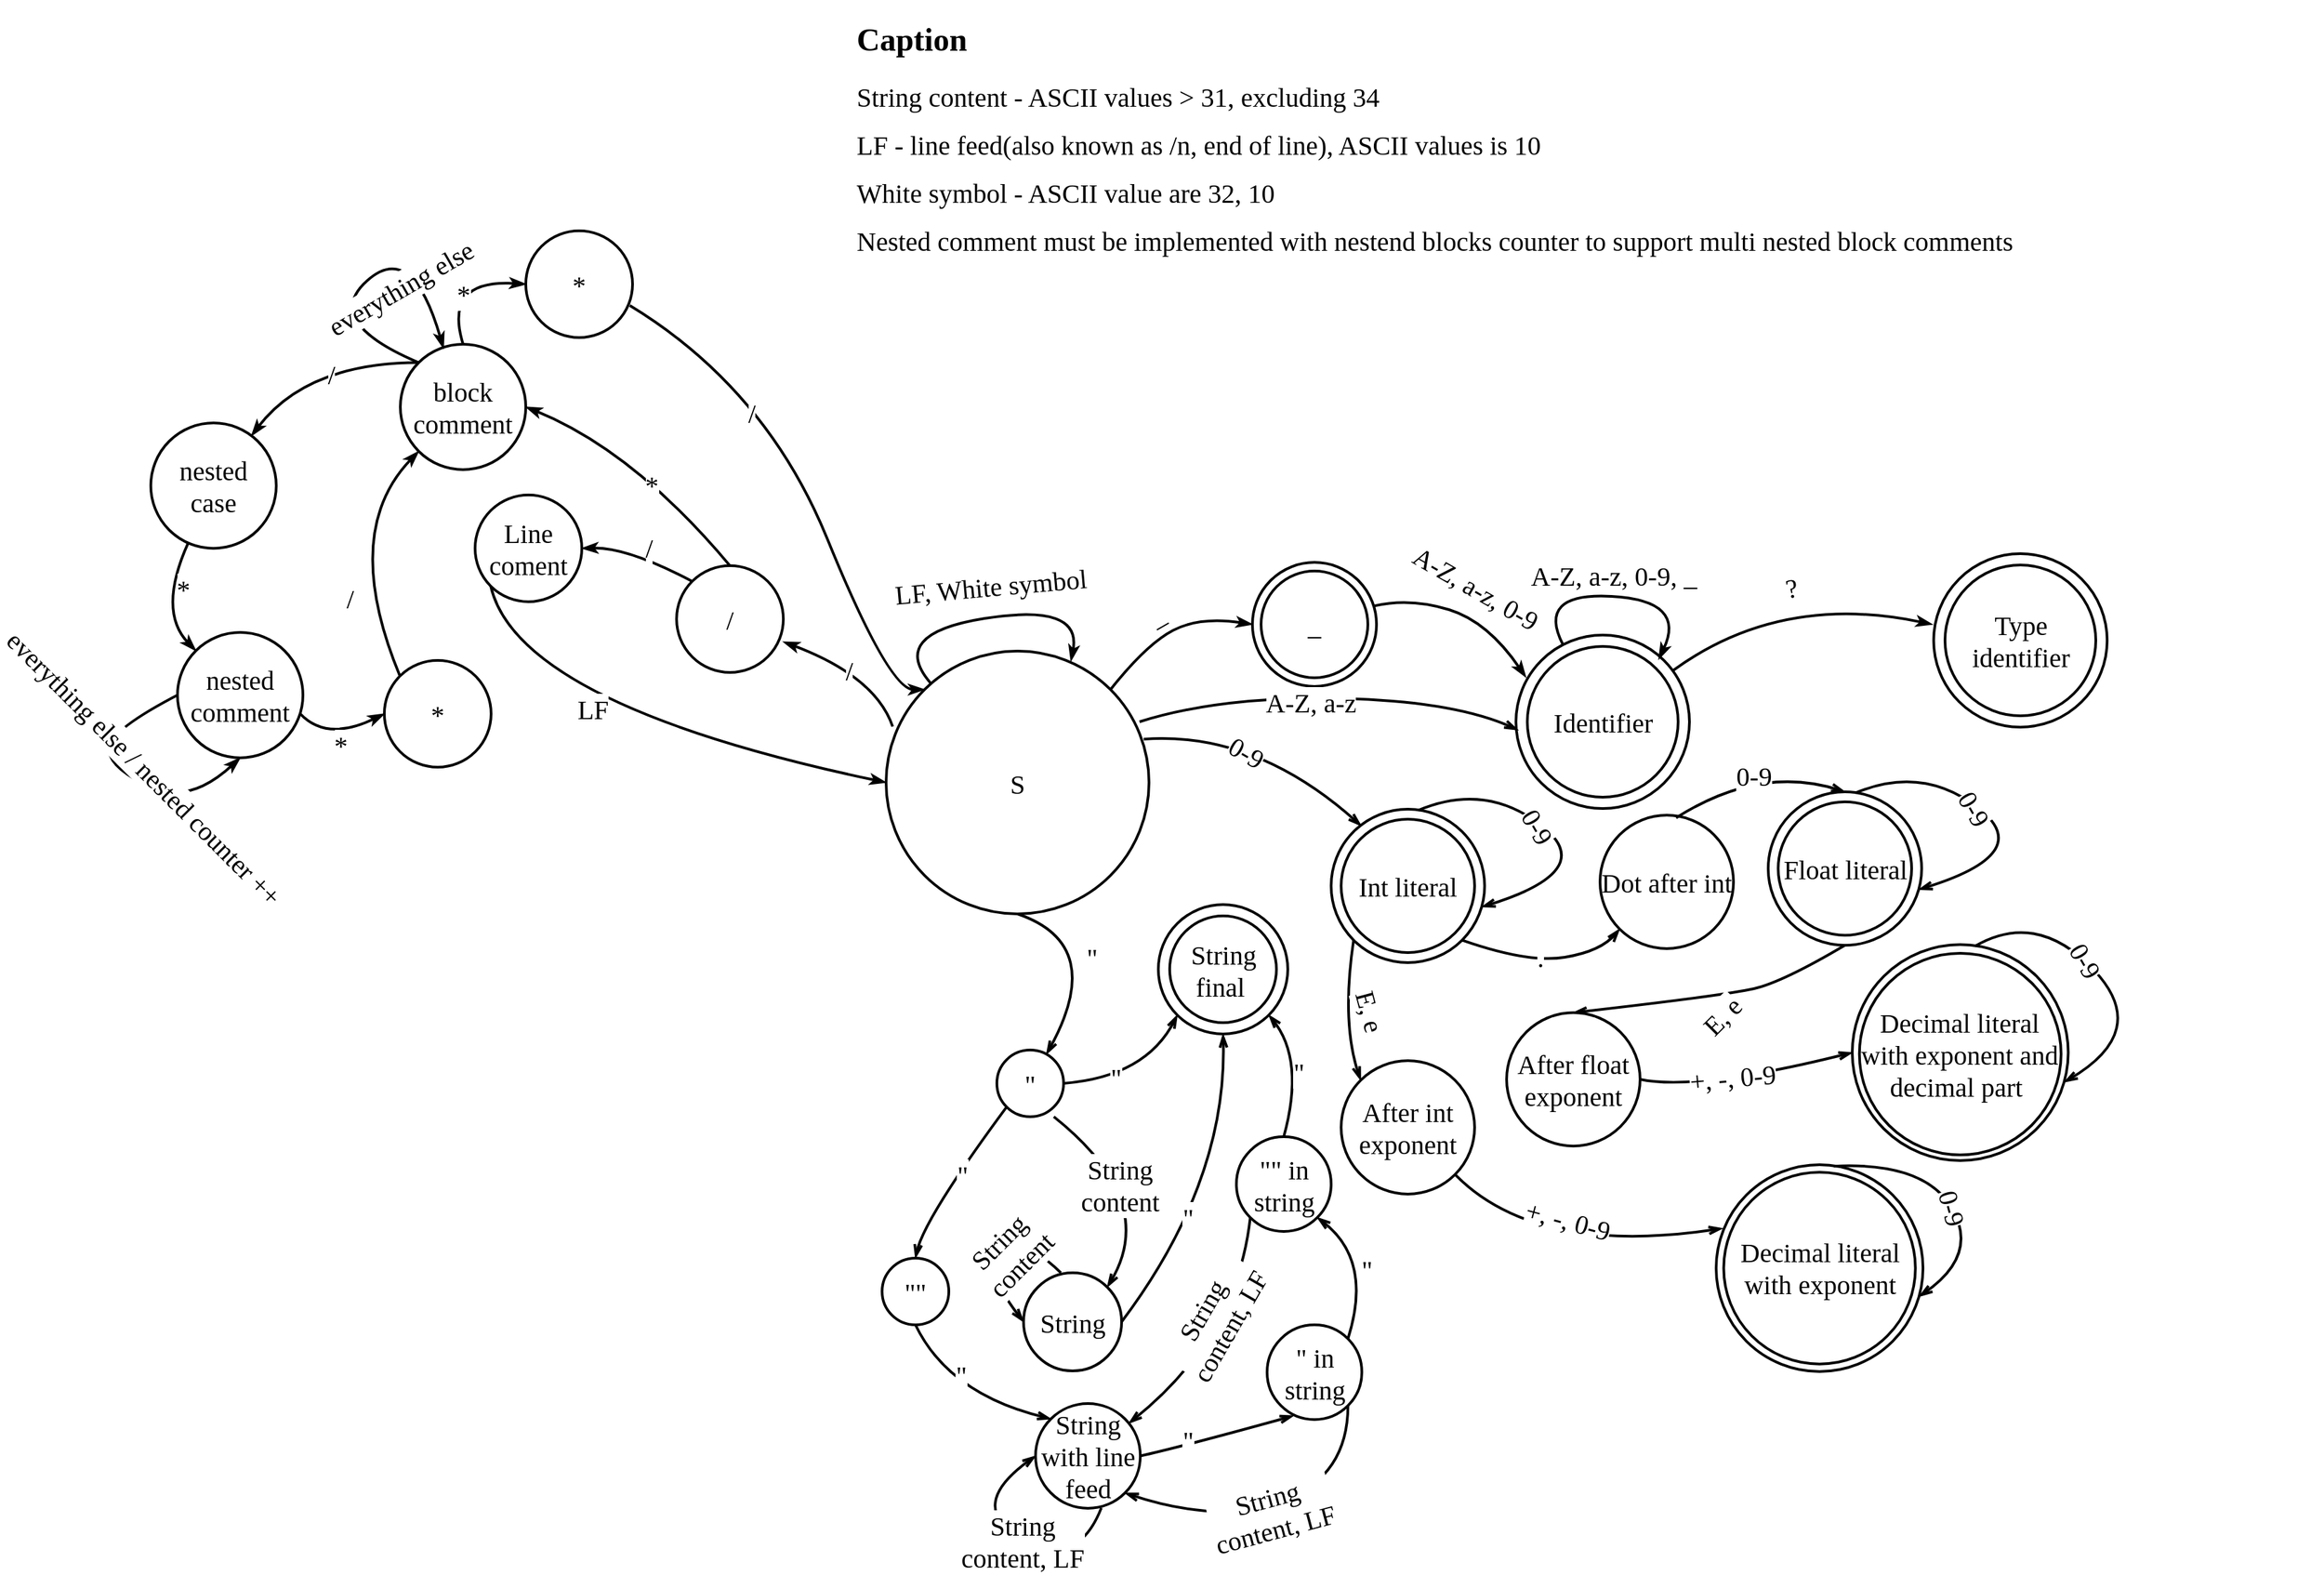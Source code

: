<mxfile>
    <diagram id="laTX--b3g8E6JttoVayZ" name="Page-1">
        <mxGraphModel dx="2167" dy="1465" grid="0" gridSize="10" guides="1" tooltips="1" connect="1" arrows="1" fold="1" page="0" pageScale="1" pageWidth="850" pageHeight="1100" math="0" shadow="0">
            <root>
                <mxCell id="0"/>
                <mxCell id="1" parent="0"/>
                <mxCell id="158" value="_" style="ellipse;whiteSpace=wrap;html=1;aspect=fixed;strokeWidth=2;fontFamily=Times New Roman;fontSize=20;" parent="1" vertex="1">
                    <mxGeometry x="281.5" y="-58.5" width="93" height="93" as="geometry"/>
                </mxCell>
                <mxCell id="2" value="&lt;font face=&quot;Times New Roman&quot; style=&quot;font-size: 20px;&quot;&gt;S&lt;/font&gt;" style="ellipse;whiteSpace=wrap;html=1;aspect=fixed;strokeWidth=2;" parent="1" vertex="1">
                    <mxGeometry x="7" y="8" width="197" height="197" as="geometry"/>
                </mxCell>
                <mxCell id="3" value="&lt;font face=&quot;Times New Roman&quot; style=&quot;font-size: 20px;&quot;&gt;Identifikator&lt;/font&gt;" style="ellipse;whiteSpace=wrap;html=1;aspect=fixed;perimeterSpacing=0;strokeWidth=2;" parent="1" vertex="1">
                    <mxGeometry x="479" y="-4" width="130" height="130" as="geometry"/>
                </mxCell>
                <mxCell id="5" value="" style="curved=1;endArrow=classicThin;html=1;fontFamily=Times New Roman;fontSize=20;entryX=0.703;entryY=0.038;entryDx=0;entryDy=0;strokeWidth=2;entryPerimeter=0;endFill=1;" parent="1" source="2" target="2" edge="1">
                    <mxGeometry width="50" height="50" relative="1" as="geometry">
                        <mxPoint x="167" y="204" as="sourcePoint"/>
                        <mxPoint x="240" y="48" as="targetPoint"/>
                        <Array as="points">
                            <mxPoint x="8" y="-5"/>
                            <mxPoint x="154" y="-28"/>
                        </Array>
                    </mxGeometry>
                </mxCell>
                <mxCell id="6" value="LF, White symbol" style="text;html=1;align=center;verticalAlign=middle;resizable=0;points=[];autosize=1;strokeColor=none;fillColor=none;fontSize=20;fontFamily=Times New Roman;rotation=-5;" parent="1" vertex="1">
                    <mxGeometry x="4" y="-59" width="162" height="36" as="geometry"/>
                </mxCell>
                <mxCell id="8" value="_" style="ellipse;whiteSpace=wrap;html=1;aspect=fixed;strokeWidth=2;fontFamily=Times New Roman;fontSize=20;" parent="1" vertex="1">
                    <mxGeometry x="288" y="-52" width="80" height="80" as="geometry"/>
                </mxCell>
                <mxCell id="9" value="" style="curved=1;endArrow=classicThin;html=1;fontFamily=Times New Roman;fontSize=20;exitX=1;exitY=0;exitDx=0;exitDy=0;entryX=0;entryY=0.5;entryDx=0;entryDy=0;strokeWidth=2;endFill=1;" parent="1" source="2" target="158" edge="1">
                    <mxGeometry width="50" height="50" relative="1" as="geometry">
                        <mxPoint x="135.645" y="61.645" as="sourcePoint"/>
                        <mxPoint x="206.355" y="61.645" as="targetPoint"/>
                        <Array as="points">
                            <mxPoint x="202" y="3"/>
                            <mxPoint x="242" y="-18"/>
                        </Array>
                    </mxGeometry>
                </mxCell>
                <mxCell id="11" value="_" style="edgeLabel;html=1;align=center;verticalAlign=middle;resizable=0;points=[];fontSize=20;fontFamily=Times New Roman;labelBorderColor=none;spacingTop=0;rotation=-30;" parent="9" vertex="1" connectable="0">
                    <mxGeometry x="-0.27" y="-1" relative="1" as="geometry">
                        <mxPoint x="3" y="-21" as="offset"/>
                    </mxGeometry>
                </mxCell>
                <mxCell id="12" value="" style="curved=1;endArrow=classicThin;html=1;fontFamily=Times New Roman;fontSize=20;exitX=0.986;exitY=0.35;exitDx=0;exitDy=0;entryX=0.057;entryY=0.243;entryDx=0;entryDy=0;strokeWidth=2;entryPerimeter=0;endFill=1;exitPerimeter=0;" parent="1" source="158" target="3" edge="1">
                    <mxGeometry width="50" height="50" relative="1" as="geometry">
                        <mxPoint x="185.15" y="46.85" as="sourcePoint"/>
                        <mxPoint x="308.68" y="-1.12" as="targetPoint"/>
                        <Array as="points">
                            <mxPoint x="400" y="-32"/>
                            <mxPoint x="458" y="-14"/>
                        </Array>
                    </mxGeometry>
                </mxCell>
                <mxCell id="13" value="A-Z, a-z, 0-9" style="edgeLabel;html=1;align=center;verticalAlign=middle;resizable=0;points=[];fontSize=20;fontFamily=Times New Roman;labelBorderColor=none;spacingTop=0;rotation=30;" parent="12" vertex="1" connectable="0">
                    <mxGeometry x="-0.27" y="-1" relative="1" as="geometry">
                        <mxPoint x="27" y="-16" as="offset"/>
                    </mxGeometry>
                </mxCell>
                <mxCell id="14" value="" style="curved=1;endArrow=classicThin;html=1;fontFamily=Times New Roman;fontSize=20;strokeWidth=2;endFill=1;" parent="1" source="3" edge="1">
                    <mxGeometry width="50" height="50" relative="1" as="geometry">
                        <mxPoint x="530.004" y="-41.284" as="sourcePoint"/>
                        <mxPoint x="586" y="14" as="targetPoint"/>
                        <Array as="points">
                            <mxPoint x="494" y="-36"/>
                            <mxPoint x="607" y="-30"/>
                        </Array>
                    </mxGeometry>
                </mxCell>
                <mxCell id="15" value="A-Z, a-z, 0-9, _" style="edgeLabel;html=1;align=center;verticalAlign=middle;resizable=0;points=[];fontSize=20;fontFamily=Times New Roman;labelBorderColor=none;spacingTop=0;rotation=0;" parent="14" vertex="1" connectable="0">
                    <mxGeometry x="-0.27" y="-1" relative="1" as="geometry">
                        <mxPoint x="27" y="-16" as="offset"/>
                    </mxGeometry>
                </mxCell>
                <mxCell id="16" value="" style="curved=1;endArrow=openThin;html=1;fontFamily=Times New Roman;fontSize=20;exitX=0.964;exitY=0.269;exitDx=0;exitDy=0;entryX=0.011;entryY=0.547;entryDx=0;entryDy=0;strokeWidth=2;exitPerimeter=0;entryPerimeter=0;endFill=0;" parent="1" source="2" target="3" edge="1">
                    <mxGeometry width="50" height="50" relative="1" as="geometry">
                        <mxPoint x="373.284" y="-18.284" as="sourcePoint"/>
                        <mxPoint x="496.41" y="37.59" as="targetPoint"/>
                        <Array as="points">
                            <mxPoint x="257" y="42"/>
                            <mxPoint x="432" y="45"/>
                        </Array>
                    </mxGeometry>
                </mxCell>
                <mxCell id="17" value="A-Z, a-z" style="edgeLabel;html=1;align=center;verticalAlign=middle;resizable=0;points=[];fontSize=20;fontFamily=Times New Roman;labelBorderColor=none;spacingTop=0;rotation=0;labelBackgroundColor=default;" parent="16" vertex="1" connectable="0">
                    <mxGeometry x="-0.27" y="-1" relative="1" as="geometry">
                        <mxPoint x="24" y="2" as="offset"/>
                    </mxGeometry>
                </mxCell>
                <mxCell id="18" value="&lt;span style=&quot;font-size: 20px;&quot;&gt;Identifier&lt;/span&gt;" style="ellipse;whiteSpace=wrap;html=1;aspect=fixed;perimeterSpacing=0;strokeWidth=2;fontFamily=Times New Roman;" parent="1" vertex="1">
                    <mxGeometry x="487.5" y="4.5" width="113" height="113" as="geometry"/>
                </mxCell>
                <mxCell id="21" value="" style="group;fontFamily=Times New Roman;" parent="1" vertex="1" connectable="0">
                    <mxGeometry x="792" y="-65" width="130" height="130" as="geometry"/>
                </mxCell>
                <mxCell id="20" value="&lt;font face=&quot;Times New Roman&quot; style=&quot;font-size: 20px;&quot;&gt;Identifikator&lt;/font&gt;" style="ellipse;whiteSpace=wrap;html=1;aspect=fixed;perimeterSpacing=0;strokeWidth=2;" parent="21" vertex="1">
                    <mxGeometry width="130" height="130" as="geometry"/>
                </mxCell>
                <mxCell id="19" value="&lt;span style=&quot;font-family: &amp;quot;Times New Roman&amp;quot;; font-size: 20px;&quot;&gt;Type identifier&lt;/span&gt;" style="ellipse;whiteSpace=wrap;html=1;aspect=fixed;perimeterSpacing=0;strokeWidth=2;" parent="21" vertex="1">
                    <mxGeometry x="8.5" y="8.5" width="113" height="113" as="geometry"/>
                </mxCell>
                <mxCell id="22" value="" style="curved=1;endArrow=classicThin;html=1;fontFamily=Times New Roman;fontSize=20;strokeWidth=2;endFill=1;" parent="1" source="3" edge="1">
                    <mxGeometry width="50" height="50" relative="1" as="geometry">
                        <mxPoint x="664" y="65" as="sourcePoint"/>
                        <mxPoint x="791" y="-12" as="targetPoint"/>
                        <Array as="points">
                            <mxPoint x="677" y="-36"/>
                        </Array>
                    </mxGeometry>
                </mxCell>
                <mxCell id="23" value="?" style="edgeLabel;html=1;align=center;verticalAlign=middle;resizable=0;points=[];fontSize=20;fontFamily=Times New Roman;labelBorderColor=none;spacingTop=0;rotation=-10;" parent="22" vertex="1" connectable="0">
                    <mxGeometry x="-0.27" y="-1" relative="1" as="geometry">
                        <mxPoint x="24" y="-17" as="offset"/>
                    </mxGeometry>
                </mxCell>
                <mxCell id="25" value="" style="curved=1;endArrow=openThin;html=1;fontFamily=Times New Roman;fontSize=20;exitX=0.98;exitY=0.335;exitDx=0;exitDy=0;strokeWidth=2;exitPerimeter=0;endFill=0;entryX=0.196;entryY=0.109;entryDx=0;entryDy=0;entryPerimeter=0;" parent="1" source="2" target="30" edge="1">
                    <mxGeometry width="50" height="50" relative="1" as="geometry">
                        <mxPoint x="204.004" y="79.117" as="sourcePoint"/>
                        <mxPoint x="363" y="148" as="targetPoint"/>
                        <Array as="points">
                            <mxPoint x="284" y="68"/>
                        </Array>
                    </mxGeometry>
                </mxCell>
                <mxCell id="26" value="0-9" style="edgeLabel;html=1;align=center;verticalAlign=middle;resizable=0;points=[];fontSize=20;fontFamily=Times New Roman;labelBorderColor=none;spacingTop=0;rotation=30;" parent="25" vertex="1" connectable="0">
                    <mxGeometry x="-0.27" y="-1" relative="1" as="geometry">
                        <mxPoint x="7" y="13" as="offset"/>
                    </mxGeometry>
                </mxCell>
                <mxCell id="31" value="" style="group;fontFamily=Times New Roman;" parent="1" vertex="1" connectable="0">
                    <mxGeometry x="340.5" y="126.5" width="115" height="115" as="geometry"/>
                </mxCell>
                <mxCell id="30" value="Int literal" style="ellipse;whiteSpace=wrap;html=1;aspect=fixed;strokeWidth=2;fontFamily=Times New Roman;fontSize=20;" parent="31" vertex="1">
                    <mxGeometry width="115" height="115" as="geometry"/>
                </mxCell>
                <mxCell id="27" value="Int literal" style="ellipse;whiteSpace=wrap;html=1;aspect=fixed;strokeWidth=2;fontFamily=Times New Roman;fontSize=20;" parent="31" vertex="1">
                    <mxGeometry x="7.5" y="7.5" width="100" height="100" as="geometry"/>
                </mxCell>
                <mxCell id="28" value="" style="curved=1;endArrow=openThin;html=1;fontFamily=Times New Roman;fontSize=20;exitX=0.569;exitY=0.007;exitDx=0;exitDy=0;strokeWidth=2;endFill=0;entryX=0.982;entryY=0.637;entryDx=0;entryDy=0;entryPerimeter=0;exitPerimeter=0;" parent="31" source="30" target="30" edge="1">
                    <mxGeometry width="50" height="50" relative="1" as="geometry">
                        <mxPoint x="210.06" y="83.995" as="sourcePoint"/>
                        <mxPoint x="367.6" y="99.8" as="targetPoint"/>
                        <Array as="points">
                            <mxPoint x="116.5" y="-20.5"/>
                            <mxPoint x="200.5" y="46.5"/>
                        </Array>
                    </mxGeometry>
                </mxCell>
                <mxCell id="29" value="0-9" style="edgeLabel;html=1;align=center;verticalAlign=middle;resizable=0;points=[];fontSize=20;fontFamily=Times New Roman;labelBorderColor=none;spacingTop=0;rotation=60;" parent="28" vertex="1" connectable="0">
                    <mxGeometry x="-0.27" y="-1" relative="1" as="geometry">
                        <mxPoint x="10" y="8" as="offset"/>
                    </mxGeometry>
                </mxCell>
                <mxCell id="32" value="" style="curved=1;endArrow=openThin;html=1;fontFamily=Times New Roman;fontSize=20;exitX=1;exitY=1;exitDx=0;exitDy=0;strokeWidth=2;endFill=0;entryX=0;entryY=1;entryDx=0;entryDy=0;" parent="1" source="30" target="62" edge="1">
                    <mxGeometry width="50" height="50" relative="1" as="geometry">
                        <mxPoint x="415.935" y="137.305" as="sourcePoint"/>
                        <mxPoint x="545" y="186" as="targetPoint"/>
                        <Array as="points">
                            <mxPoint x="488" y="242"/>
                            <mxPoint x="543" y="233"/>
                        </Array>
                    </mxGeometry>
                </mxCell>
                <mxCell id="33" value="." style="edgeLabel;html=1;align=center;verticalAlign=middle;resizable=0;points=[];fontSize=20;fontFamily=Times New Roman;labelBorderColor=none;spacingTop=0;rotation=0;" parent="32" vertex="1" connectable="0">
                    <mxGeometry x="-0.27" y="-1" relative="1" as="geometry">
                        <mxPoint x="14" y="-5" as="offset"/>
                    </mxGeometry>
                </mxCell>
                <mxCell id="34" value="" style="group;fontFamily=Times New Roman;" parent="1" vertex="1" connectable="0">
                    <mxGeometry x="668" y="113.5" width="115" height="115" as="geometry"/>
                </mxCell>
                <mxCell id="35" value="Int literal" style="ellipse;whiteSpace=wrap;html=1;aspect=fixed;strokeWidth=2;fontFamily=Times New Roman;fontSize=20;" parent="34" vertex="1">
                    <mxGeometry width="115" height="115" as="geometry"/>
                </mxCell>
                <mxCell id="36" value="Float literal" style="ellipse;whiteSpace=wrap;html=1;aspect=fixed;strokeWidth=2;fontFamily=Times New Roman;fontSize=20;" parent="34" vertex="1">
                    <mxGeometry x="7.5" y="7.5" width="100" height="100" as="geometry"/>
                </mxCell>
                <mxCell id="37" value="" style="curved=1;endArrow=openThin;html=1;fontFamily=Times New Roman;fontSize=20;exitX=0.569;exitY=0.007;exitDx=0;exitDy=0;strokeWidth=2;endFill=0;entryX=0.982;entryY=0.637;entryDx=0;entryDy=0;entryPerimeter=0;exitPerimeter=0;" parent="34" source="35" target="35" edge="1">
                    <mxGeometry width="50" height="50" relative="1" as="geometry">
                        <mxPoint x="210.06" y="83.995" as="sourcePoint"/>
                        <mxPoint x="367.6" y="99.8" as="targetPoint"/>
                        <Array as="points">
                            <mxPoint x="116.5" y="-20.5"/>
                            <mxPoint x="200.5" y="46.5"/>
                        </Array>
                    </mxGeometry>
                </mxCell>
                <mxCell id="38" value="0-9" style="edgeLabel;html=1;align=center;verticalAlign=middle;resizable=0;points=[];fontSize=20;fontFamily=Times New Roman;labelBorderColor=none;spacingTop=0;rotation=60;" parent="37" vertex="1" connectable="0">
                    <mxGeometry x="-0.27" y="-1" relative="1" as="geometry">
                        <mxPoint x="10" y="8" as="offset"/>
                    </mxGeometry>
                </mxCell>
                <mxCell id="42" value="" style="curved=1;endArrow=openThin;html=1;fontFamily=Times New Roman;fontSize=20;strokeWidth=2;endFill=0;entryX=0;entryY=0;entryDx=0;entryDy=0;exitX=0;exitY=1;exitDx=0;exitDy=0;" parent="1" source="30" target="41" edge="1">
                    <mxGeometry width="50" height="50" relative="1" as="geometry">
                        <mxPoint x="447" y="258" as="sourcePoint"/>
                        <mxPoint x="458.7" y="348.01" as="targetPoint"/>
                        <Array as="points">
                            <mxPoint x="348" y="287"/>
                        </Array>
                    </mxGeometry>
                </mxCell>
                <mxCell id="43" value="E, e" style="edgeLabel;html=1;align=center;verticalAlign=middle;resizable=0;points=[];fontSize=20;fontFamily=Times New Roman;labelBorderColor=none;spacingTop=0;rotation=75;" parent="42" vertex="1" connectable="0">
                    <mxGeometry x="-0.27" y="-1" relative="1" as="geometry">
                        <mxPoint x="20" y="14" as="offset"/>
                    </mxGeometry>
                </mxCell>
                <mxCell id="41" value="After int exponent" style="ellipse;whiteSpace=wrap;html=1;aspect=fixed;strokeWidth=2;fontFamily=Times New Roman;fontSize=20;" parent="1" vertex="1">
                    <mxGeometry x="348" y="315" width="100" height="100" as="geometry"/>
                </mxCell>
                <mxCell id="55" value="" style="curved=1;endArrow=openThin;html=1;fontFamily=Times New Roman;fontSize=20;strokeWidth=2;endFill=0;entryX=0;entryY=0.5;entryDx=0;entryDy=0;exitX=1;exitY=0.5;exitDx=0;exitDy=0;" parent="1" source="61" target="50" edge="1">
                    <mxGeometry width="50" height="50" relative="1" as="geometry">
                        <mxPoint x="555" y="315" as="sourcePoint"/>
                        <mxPoint x="558" y="468" as="targetPoint"/>
                        <Array as="points">
                            <mxPoint x="615" y="338"/>
                        </Array>
                    </mxGeometry>
                </mxCell>
                <mxCell id="56" value="+, -, 0-9" style="edgeLabel;html=1;align=center;verticalAlign=middle;resizable=0;points=[];fontSize=20;fontFamily=Times New Roman;labelBorderColor=none;spacingTop=0;rotation=-5;" parent="55" vertex="1" connectable="0">
                    <mxGeometry x="-0.27" y="-1" relative="1" as="geometry">
                        <mxPoint x="10" y="-8" as="offset"/>
                    </mxGeometry>
                </mxCell>
                <mxCell id="57" value="" style="curved=1;endArrow=openThin;html=1;fontFamily=Times New Roman;fontSize=20;strokeWidth=2;endFill=0;exitX=1;exitY=1;exitDx=0;exitDy=0;entryX=0.03;entryY=0.308;entryDx=0;entryDy=0;entryPerimeter=0;" parent="1" source="41" target="45" edge="1">
                    <mxGeometry width="50" height="50" relative="1" as="geometry">
                        <mxPoint x="579" y="340" as="sourcePoint"/>
                        <mxPoint x="675" y="439" as="targetPoint"/>
                        <Array as="points">
                            <mxPoint x="494" y="462"/>
                        </Array>
                    </mxGeometry>
                </mxCell>
                <mxCell id="58" value="+, -, 0-9" style="edgeLabel;html=1;align=center;verticalAlign=middle;resizable=0;points=[];fontSize=20;fontFamily=Times New Roman;labelBorderColor=none;spacingTop=0;rotation=15;" parent="57" vertex="1" connectable="0">
                    <mxGeometry x="-0.27" y="-1" relative="1" as="geometry">
                        <mxPoint x="27" y="-27" as="offset"/>
                    </mxGeometry>
                </mxCell>
                <mxCell id="59" value="" style="curved=1;endArrow=openThin;html=1;fontFamily=Times New Roman;fontSize=20;strokeWidth=2;endFill=0;exitX=0.5;exitY=1;exitDx=0;exitDy=0;entryX=0.5;entryY=0;entryDx=0;entryDy=0;" parent="1" source="35" target="61" edge="1">
                    <mxGeometry width="50" height="50" relative="1" as="geometry">
                        <mxPoint x="408" y="251.5" as="sourcePoint"/>
                        <mxPoint x="529" y="291" as="targetPoint"/>
                        <Array as="points">
                            <mxPoint x="679" y="256"/>
                            <mxPoint x="636" y="266"/>
                        </Array>
                    </mxGeometry>
                </mxCell>
                <mxCell id="60" value="E, e" style="edgeLabel;html=1;align=center;verticalAlign=middle;resizable=0;points=[];fontSize=20;fontFamily=Times New Roman;labelBorderColor=none;spacingTop=0;rotation=-45;" parent="59" vertex="1" connectable="0">
                    <mxGeometry x="-0.27" y="-1" relative="1" as="geometry">
                        <mxPoint x="-23" y="21" as="offset"/>
                    </mxGeometry>
                </mxCell>
                <mxCell id="61" value="After float exponent" style="ellipse;whiteSpace=wrap;html=1;aspect=fixed;strokeWidth=2;fontFamily=Times New Roman;fontSize=20;" parent="1" vertex="1">
                    <mxGeometry x="472" y="279" width="100" height="100" as="geometry"/>
                </mxCell>
                <mxCell id="62" value="Dot after int" style="ellipse;whiteSpace=wrap;html=1;aspect=fixed;strokeWidth=2;fontFamily=Times New Roman;fontSize=20;" parent="1" vertex="1">
                    <mxGeometry x="542" y="131" width="100" height="100" as="geometry"/>
                </mxCell>
                <mxCell id="66" value="" style="curved=1;endArrow=openThin;html=1;fontFamily=Times New Roman;fontSize=20;exitX=0.57;exitY=0.02;exitDx=0;exitDy=0;strokeWidth=2;endFill=0;entryX=0.5;entryY=0;entryDx=0;entryDy=0;exitPerimeter=0;" parent="1" source="62" target="35" edge="1">
                    <mxGeometry width="50" height="50" relative="1" as="geometry">
                        <mxPoint x="448.659" y="234.659" as="sourcePoint"/>
                        <mxPoint x="566.645" y="226.355" as="targetPoint"/>
                        <Array as="points">
                            <mxPoint x="662" y="93"/>
                        </Array>
                    </mxGeometry>
                </mxCell>
                <mxCell id="67" value="0-9" style="edgeLabel;html=1;align=center;verticalAlign=middle;resizable=0;points=[];fontSize=20;fontFamily=Times New Roman;labelBorderColor=none;spacingTop=0;rotation=0;" parent="66" vertex="1" connectable="0">
                    <mxGeometry x="-0.27" y="-1" relative="1" as="geometry">
                        <mxPoint x="14" y="-5" as="offset"/>
                    </mxGeometry>
                </mxCell>
                <mxCell id="45" value="Int literal" style="ellipse;whiteSpace=wrap;html=1;aspect=fixed;strokeWidth=2;fontFamily=Times New Roman;fontSize=20;" parent="1" vertex="1">
                    <mxGeometry x="629" y="393" width="155" height="155" as="geometry"/>
                </mxCell>
                <mxCell id="46" value="&lt;font style=&quot;font-size: 20px;&quot;&gt;Decimal literal with exponent&lt;/font&gt;" style="ellipse;whiteSpace=wrap;html=1;aspect=fixed;strokeWidth=2;fontFamily=Times New Roman;fontSize=20;" parent="1" vertex="1">
                    <mxGeometry x="634.67" y="398.67" width="143.65" height="143.65" as="geometry"/>
                </mxCell>
                <mxCell id="47" value="" style="curved=1;endArrow=openThin;html=1;fontFamily=Times New Roman;fontSize=20;exitX=0.569;exitY=0.007;exitDx=0;exitDy=0;strokeWidth=2;endFill=0;entryX=0.982;entryY=0.637;entryDx=0;entryDy=0;entryPerimeter=0;exitPerimeter=0;" parent="1" source="45" target="45" edge="1">
                    <mxGeometry width="50" height="50" relative="1" as="geometry">
                        <mxPoint x="893.939" y="514.333" as="sourcePoint"/>
                        <mxPoint x="1076.137" y="533.024" as="targetPoint"/>
                        <Array as="points">
                            <mxPoint x="785.735" y="390.757"/>
                            <mxPoint x="826" y="461"/>
                        </Array>
                    </mxGeometry>
                </mxCell>
                <mxCell id="48" value="0-9" style="edgeLabel;html=1;align=center;verticalAlign=middle;resizable=0;points=[];fontSize=20;fontFamily=Times New Roman;labelBorderColor=none;spacingTop=0;rotation=75;" parent="47" vertex="1" connectable="0">
                    <mxGeometry x="-0.27" y="-1" relative="1" as="geometry">
                        <mxPoint x="19" y="28" as="offset"/>
                    </mxGeometry>
                </mxCell>
                <mxCell id="54" value="" style="group;fontFamily=Times New Roman;" parent="1" vertex="1" connectable="0">
                    <mxGeometry x="731" y="228" width="161.83" height="164.12" as="geometry"/>
                </mxCell>
                <mxCell id="50" value="Int literal" style="ellipse;whiteSpace=wrap;html=1;aspect=fixed;strokeWidth=2;fontFamily=Times New Roman;fontSize=20;" parent="54" vertex="1">
                    <mxGeometry width="161.83" height="161.83" as="geometry"/>
                </mxCell>
                <mxCell id="52" value="" style="curved=1;endArrow=openThin;html=1;fontFamily=Times New Roman;fontSize=20;exitX=0.569;exitY=0.007;exitDx=0;exitDy=0;strokeWidth=2;endFill=0;entryX=0.982;entryY=0.637;entryDx=0;entryDy=0;entryPerimeter=0;exitPerimeter=0;" parent="54" source="50" target="50" edge="1">
                    <mxGeometry width="50" height="50" relative="1" as="geometry">
                        <mxPoint x="289.779" y="127.512" as="sourcePoint"/>
                        <mxPoint x="507.106" y="151.505" as="targetPoint"/>
                        <Array as="points">
                            <mxPoint x="139" y="-26"/>
                            <mxPoint x="224" y="65"/>
                        </Array>
                    </mxGeometry>
                </mxCell>
                <mxCell id="53" value="0-9" style="edgeLabel;html=1;align=center;verticalAlign=middle;resizable=0;points=[];fontSize=20;fontFamily=Times New Roman;labelBorderColor=none;spacingTop=0;rotation=60;" parent="52" vertex="1" connectable="0">
                    <mxGeometry x="-0.27" y="-1" relative="1" as="geometry">
                        <mxPoint x="10" y="8" as="offset"/>
                    </mxGeometry>
                </mxCell>
                <mxCell id="51" value="Decimal literal&lt;br&gt;with exponent and decimal part&amp;nbsp;" style="ellipse;whiteSpace=wrap;html=1;aspect=fixed;strokeWidth=2;fontFamily=Times New Roman;fontSize=20;" parent="54" vertex="1">
                    <mxGeometry x="5.36" y="6.5" width="151.11" height="151.11" as="geometry"/>
                </mxCell>
                <mxCell id="68" value="String" style="ellipse;whiteSpace=wrap;html=1;aspect=fixed;strokeWidth=2;fontFamily=Times New Roman;fontSize=20;" parent="1" vertex="1">
                    <mxGeometry x="110" y="474" width="73.5" height="73.5" as="geometry"/>
                </mxCell>
                <mxCell id="69" value="" style="curved=1;endArrow=openThin;html=1;fontFamily=Times New Roman;fontSize=20;exitX=1;exitY=1;exitDx=0;exitDy=0;strokeWidth=2;endFill=0;entryX=1;entryY=0;entryDx=0;entryDy=0;" parent="1" target="68" edge="1">
                    <mxGeometry width="50" height="50" relative="1" as="geometry">
                        <mxPoint x="132.678" y="356.998" as="sourcePoint"/>
                        <mxPoint x="230" y="526.32" as="targetPoint"/>
                        <Array as="points">
                            <mxPoint x="212" y="420.32"/>
                        </Array>
                    </mxGeometry>
                </mxCell>
                <mxCell id="72" value="String&lt;br&gt;content" style="edgeLabel;html=1;align=center;verticalAlign=middle;resizable=0;points=[];fontSize=20;fontFamily=Times New Roman;" parent="69" vertex="1" connectable="0">
                    <mxGeometry x="-0.244" y="-13" relative="1" as="geometry">
                        <mxPoint x="5" y="-1" as="offset"/>
                    </mxGeometry>
                </mxCell>
                <mxCell id="73" value="" style="curved=1;endArrow=openThin;html=1;fontFamily=Times New Roman;fontSize=20;strokeWidth=2;endFill=0;entryX=0;entryY=0.5;entryDx=0;entryDy=0;exitX=0.381;exitY=0;exitDx=0;exitDy=0;exitPerimeter=0;" parent="1" source="68" target="68" edge="1">
                    <mxGeometry width="50" height="50" relative="1" as="geometry">
                        <mxPoint x="130" y="471" as="sourcePoint"/>
                        <mxPoint x="243" y="337" as="targetPoint"/>
                        <Array as="points">
                            <mxPoint x="108" y="445"/>
                            <mxPoint x="77" y="468"/>
                        </Array>
                    </mxGeometry>
                </mxCell>
                <mxCell id="74" value="String&lt;br&gt;content" style="edgeLabel;html=1;align=center;verticalAlign=middle;resizable=0;points=[];fontSize=20;rotation=-45;fontFamily=Times New Roman;" parent="73" vertex="1" connectable="0">
                    <mxGeometry x="-0.244" y="-13" relative="1" as="geometry">
                        <mxPoint x="6" y="19" as="offset"/>
                    </mxGeometry>
                </mxCell>
                <mxCell id="77" value="" style="curved=1;endArrow=openThin;html=1;fontFamily=Times New Roman;fontSize=20;exitX=1;exitY=0.5;exitDx=0;exitDy=0;strokeWidth=2;endFill=0;entryX=0;entryY=1;entryDx=0;entryDy=0;" parent="1" source="90" target="80" edge="1">
                    <mxGeometry width="50" height="50" relative="1" as="geometry">
                        <mxPoint x="211.242" y="143.095" as="sourcePoint"/>
                        <mxPoint x="139.618" y="251.632" as="targetPoint"/>
                        <Array as="points">
                            <mxPoint x="202" y="327"/>
                        </Array>
                    </mxGeometry>
                </mxCell>
                <mxCell id="78" value="&quot;" style="edgeLabel;html=1;align=center;verticalAlign=middle;resizable=0;points=[];fontSize=20;fontFamily=Times New Roman;" parent="77" vertex="1" connectable="0">
                    <mxGeometry x="-0.244" y="-13" relative="1" as="geometry">
                        <mxPoint x="-5" y="-15" as="offset"/>
                    </mxGeometry>
                </mxCell>
                <mxCell id="81" value="" style="group;fontFamily=Times New Roman;" parent="1" vertex="1" connectable="0">
                    <mxGeometry x="211" y="198" width="97" height="97" as="geometry"/>
                </mxCell>
                <mxCell id="80" value="String final&amp;nbsp;" style="ellipse;whiteSpace=wrap;html=1;aspect=fixed;strokeWidth=2;fontFamily=Times New Roman;fontSize=20;" parent="81" vertex="1">
                    <mxGeometry width="97" height="97" as="geometry"/>
                </mxCell>
                <mxCell id="76" value="String final&amp;nbsp;" style="ellipse;whiteSpace=wrap;html=1;aspect=fixed;strokeWidth=2;fontFamily=Times New Roman;fontSize=20;" parent="81" vertex="1">
                    <mxGeometry x="8.5" y="8.5" width="80" height="80" as="geometry"/>
                </mxCell>
                <mxCell id="88" value="" style="curved=1;endArrow=openThin;html=1;fontFamily=Times New Roman;fontSize=20;exitX=0.5;exitY=1;exitDx=0;exitDy=0;strokeWidth=2;endFill=0;" parent="1" source="2" target="90" edge="1">
                    <mxGeometry width="50" height="50" relative="1" as="geometry">
                        <mxPoint x="192.998" y="177.002" as="sourcePoint"/>
                        <mxPoint x="281" y="220" as="targetPoint"/>
                        <Array as="points">
                            <mxPoint x="173" y="228"/>
                        </Array>
                    </mxGeometry>
                </mxCell>
                <mxCell id="89" value="&lt;font face=&quot;Times New Roman&quot;&gt;&quot;&lt;/font&gt;" style="edgeLabel;html=1;align=center;verticalAlign=middle;resizable=0;points=[];fontSize=20;" parent="88" vertex="1" connectable="0">
                    <mxGeometry x="-0.244" y="-13" relative="1" as="geometry">
                        <mxPoint y="-1" as="offset"/>
                    </mxGeometry>
                </mxCell>
                <mxCell id="90" value="&quot;" style="ellipse;whiteSpace=wrap;html=1;aspect=fixed;strokeWidth=2;fontFamily=Times New Roman;fontSize=20;" parent="1" vertex="1">
                    <mxGeometry x="90" y="307" width="50" height="50" as="geometry"/>
                </mxCell>
                <mxCell id="93" value="" style="curved=1;endArrow=openThin;html=1;fontFamily=Times New Roman;fontSize=20;exitX=0;exitY=1;exitDx=0;exitDy=0;strokeWidth=2;endFill=0;entryX=0.5;entryY=0;entryDx=0;entryDy=0;" parent="1" source="90" target="95" edge="1">
                    <mxGeometry width="50" height="50" relative="1" as="geometry">
                        <mxPoint x="212.424" y="134.821" as="sourcePoint"/>
                        <mxPoint x="286" y="326" as="targetPoint"/>
                        <Array as="points">
                            <mxPoint x="35" y="434"/>
                        </Array>
                    </mxGeometry>
                </mxCell>
                <mxCell id="94" value="&lt;font face=&quot;Times New Roman&quot;&gt;&quot;&lt;/font&gt;" style="edgeLabel;html=1;align=center;verticalAlign=middle;resizable=0;points=[];fontSize=20;" parent="93" vertex="1" connectable="0">
                    <mxGeometry x="-0.244" y="-13" relative="1" as="geometry">
                        <mxPoint x="7" y="17" as="offset"/>
                    </mxGeometry>
                </mxCell>
                <mxCell id="95" value="&quot;&quot;" style="ellipse;whiteSpace=wrap;html=1;aspect=fixed;strokeWidth=2;fontFamily=Times New Roman;fontSize=20;" parent="1" vertex="1">
                    <mxGeometry x="4" y="463" width="50" height="50" as="geometry"/>
                </mxCell>
                <mxCell id="98" value="&lt;h1&gt;Caption&lt;/h1&gt;&lt;p&gt;&lt;font style=&quot;font-size: 20px;&quot;&gt;String content - ASCII values &amp;gt; 31, excluding 34&lt;/font&gt;&lt;/p&gt;&lt;p&gt;&lt;font style=&quot;font-size: 20px;&quot;&gt;LF - line feed(also known as /n, end of line), ASCII values is 10&lt;/font&gt;&lt;/p&gt;&lt;p&gt;&lt;font style=&quot;font-size: 20px;&quot;&gt;White symbol - ASCII value are 32, 10&lt;/font&gt;&lt;/p&gt;&lt;p&gt;&lt;span style=&quot;font-size: 20px;&quot;&gt;Nested comment must be implemented with nestend blocks counter to support multi nested block comments&amp;nbsp;&lt;/span&gt;&lt;/p&gt;" style="text;html=1;strokeColor=none;fillColor=none;spacing=5;spacingTop=-20;whiteSpace=wrap;overflow=hidden;rounded=0;fontFamily=Times New Roman;" parent="1" vertex="1">
                    <mxGeometry x="-20" y="-470" width="1103" height="202" as="geometry"/>
                </mxCell>
                <mxCell id="99" value="" style="curved=1;endArrow=openThin;html=1;fontFamily=Times New Roman;fontSize=20;exitX=1;exitY=0.5;exitDx=0;exitDy=0;strokeWidth=2;endFill=0;entryX=0.5;entryY=1;entryDx=0;entryDy=0;" parent="1" source="68" target="80" edge="1">
                    <mxGeometry width="50" height="50" relative="1" as="geometry">
                        <mxPoint x="150" y="342" as="sourcePoint"/>
                        <mxPoint x="235.205" y="290.795" as="targetPoint"/>
                        <Array as="points">
                            <mxPoint x="263" y="405"/>
                        </Array>
                    </mxGeometry>
                </mxCell>
                <mxCell id="100" value="&quot;" style="edgeLabel;html=1;align=center;verticalAlign=middle;resizable=0;points=[];fontSize=20;fontFamily=Times New Roman;" parent="99" vertex="1" connectable="0">
                    <mxGeometry x="-0.244" y="-13" relative="1" as="geometry">
                        <mxPoint x="-16" y="-14" as="offset"/>
                    </mxGeometry>
                </mxCell>
                <mxCell id="101" value="" style="curved=1;endArrow=openThin;html=1;fontFamily=Times New Roman;fontSize=20;exitX=0.5;exitY=1;exitDx=0;exitDy=0;strokeWidth=2;endFill=0;entryX=0;entryY=0;entryDx=0;entryDy=0;" parent="1" source="95" target="103" edge="1">
                    <mxGeometry width="50" height="50" relative="1" as="geometry">
                        <mxPoint x="107.322" y="359.678" as="sourcePoint"/>
                        <mxPoint x="68" y="604" as="targetPoint"/>
                        <Array as="points">
                            <mxPoint x="54" y="565"/>
                        </Array>
                    </mxGeometry>
                </mxCell>
                <mxCell id="102" value="&lt;font face=&quot;Times New Roman&quot;&gt;&quot;&lt;/font&gt;" style="edgeLabel;html=1;align=center;verticalAlign=middle;resizable=0;points=[];fontSize=20;" parent="101" vertex="1" connectable="0">
                    <mxGeometry x="-0.244" y="-13" relative="1" as="geometry">
                        <mxPoint x="23" y="-15" as="offset"/>
                    </mxGeometry>
                </mxCell>
                <mxCell id="103" value="String with line feed" style="ellipse;whiteSpace=wrap;html=1;aspect=fixed;strokeWidth=2;fontFamily=Times New Roman;fontSize=20;" parent="1" vertex="1">
                    <mxGeometry x="119" y="572" width="78.5" height="78.5" as="geometry"/>
                </mxCell>
                <mxCell id="108" value="" style="curved=1;endArrow=openThin;html=1;fontFamily=Times New Roman;fontSize=20;strokeWidth=2;endFill=0;entryX=0;entryY=0.5;entryDx=0;entryDy=0;exitX=0.628;exitY=0.996;exitDx=0;exitDy=0;exitPerimeter=0;" parent="1" source="103" target="103" edge="1">
                    <mxGeometry width="50" height="50" relative="1" as="geometry">
                        <mxPoint x="280.504" y="585" as="sourcePoint"/>
                        <mxPoint x="252.5" y="621.75" as="targetPoint"/>
                        <Array as="points">
                            <mxPoint x="150" y="697"/>
                            <mxPoint x="66" y="649"/>
                        </Array>
                    </mxGeometry>
                </mxCell>
                <mxCell id="109" value="String&lt;br&gt;content, LF" style="edgeLabel;html=1;align=center;verticalAlign=middle;resizable=0;points=[];fontSize=20;rotation=0;fontFamily=Times New Roman;" parent="108" vertex="1" connectable="0">
                    <mxGeometry x="-0.244" y="-13" relative="1" as="geometry">
                        <mxPoint x="-22" y="4" as="offset"/>
                    </mxGeometry>
                </mxCell>
                <mxCell id="110" value="&quot; in string" style="ellipse;whiteSpace=wrap;html=1;aspect=fixed;strokeWidth=2;fontFamily=Times New Roman;fontSize=20;" parent="1" vertex="1">
                    <mxGeometry x="292.5" y="513" width="71" height="71" as="geometry"/>
                </mxCell>
                <mxCell id="111" value="" style="curved=1;endArrow=openThin;html=1;fontFamily=Times New Roman;fontSize=20;exitX=1;exitY=0.5;exitDx=0;exitDy=0;strokeWidth=2;endFill=0;entryX=0.279;entryY=0.96;entryDx=0;entryDy=0;entryPerimeter=0;" parent="1" source="103" target="110" edge="1">
                    <mxGeometry width="50" height="50" relative="1" as="geometry">
                        <mxPoint x="39" y="523" as="sourcePoint"/>
                        <mxPoint x="140.496" y="593.496" as="targetPoint"/>
                        <Array as="points">
                            <mxPoint x="226" y="605"/>
                        </Array>
                    </mxGeometry>
                </mxCell>
                <mxCell id="112" value="&lt;font face=&quot;Times New Roman&quot;&gt;&quot;&lt;/font&gt;" style="edgeLabel;html=1;align=center;verticalAlign=middle;resizable=0;points=[];fontSize=20;" parent="111" vertex="1" connectable="0">
                    <mxGeometry x="-0.244" y="-13" relative="1" as="geometry">
                        <mxPoint x="-12" y="-15" as="offset"/>
                    </mxGeometry>
                </mxCell>
                <mxCell id="113" value="&quot;&quot; in string" style="ellipse;whiteSpace=wrap;html=1;aspect=fixed;strokeWidth=2;fontFamily=Times New Roman;fontSize=20;" parent="1" vertex="1">
                    <mxGeometry x="269.5" y="372" width="71" height="71" as="geometry"/>
                </mxCell>
                <mxCell id="114" value="" style="curved=1;endArrow=openThin;html=1;fontFamily=Times New Roman;fontSize=20;strokeWidth=2;endFill=0;entryX=1;entryY=1;entryDx=0;entryDy=0;exitX=1;exitY=0;exitDx=0;exitDy=0;" parent="1" source="110" target="113" edge="1">
                    <mxGeometry width="50" height="50" relative="1" as="geometry">
                        <mxPoint x="342" y="531" as="sourcePoint"/>
                        <mxPoint x="261.809" y="574.16" as="targetPoint"/>
                        <Array as="points">
                            <mxPoint x="372" y="464"/>
                        </Array>
                    </mxGeometry>
                </mxCell>
                <mxCell id="115" value="&lt;font face=&quot;Times New Roman&quot;&gt;&quot;&lt;/font&gt;" style="edgeLabel;html=1;align=center;verticalAlign=middle;resizable=0;points=[];fontSize=20;" parent="114" vertex="1" connectable="0">
                    <mxGeometry x="-0.244" y="-13" relative="1" as="geometry">
                        <mxPoint x="-12" y="-15" as="offset"/>
                    </mxGeometry>
                </mxCell>
                <mxCell id="116" value="" style="curved=1;endArrow=openThin;html=1;fontFamily=Times New Roman;fontSize=20;strokeWidth=2;endFill=0;exitX=1;exitY=1;exitDx=0;exitDy=0;entryX=1;entryY=1;entryDx=0;entryDy=0;" parent="1" source="110" target="103" edge="1">
                    <mxGeometry width="50" height="50" relative="1" as="geometry">
                        <mxPoint x="196.004" y="649.004" as="sourcePoint"/>
                        <mxPoint x="196" y="627" as="targetPoint"/>
                        <Array as="points">
                            <mxPoint x="353" y="626"/>
                            <mxPoint x="258" y="663"/>
                        </Array>
                    </mxGeometry>
                </mxCell>
                <mxCell id="117" value="String&lt;br&gt;content, LF" style="edgeLabel;html=1;align=center;verticalAlign=middle;resizable=0;points=[];fontSize=20;rotation=-15;fontFamily=Times New Roman;" parent="116" vertex="1" connectable="0">
                    <mxGeometry x="-0.244" y="-13" relative="1" as="geometry">
                        <mxPoint x="-21" y="27" as="offset"/>
                    </mxGeometry>
                </mxCell>
                <mxCell id="118" value="" style="curved=1;endArrow=openThin;html=1;fontFamily=Times New Roman;fontSize=20;strokeWidth=2;endFill=0;exitX=0;exitY=1;exitDx=0;exitDy=0;" parent="1" source="113" target="103" edge="1">
                    <mxGeometry width="50" height="50" relative="1" as="geometry">
                        <mxPoint x="291.7" y="576.006" as="sourcePoint"/>
                        <mxPoint x="196.004" y="649.004" as="targetPoint"/>
                        <Array as="points">
                            <mxPoint x="270" y="522"/>
                        </Array>
                    </mxGeometry>
                </mxCell>
                <mxCell id="119" value="String&lt;br&gt;content, LF" style="edgeLabel;html=1;align=center;verticalAlign=middle;resizable=0;points=[];fontSize=20;rotation=-60;fontFamily=Times New Roman;" parent="118" vertex="1" connectable="0">
                    <mxGeometry x="-0.244" y="-13" relative="1" as="geometry">
                        <mxPoint x="-6" y="4" as="offset"/>
                    </mxGeometry>
                </mxCell>
                <mxCell id="120" value="" style="curved=1;endArrow=openThin;html=1;fontFamily=Times New Roman;fontSize=20;strokeWidth=2;endFill=0;entryX=1;entryY=1;entryDx=0;entryDy=0;exitX=0.5;exitY=0;exitDx=0;exitDy=0;" parent="1" source="113" target="80" edge="1">
                    <mxGeometry width="50" height="50" relative="1" as="geometry">
                        <mxPoint x="363.102" y="533.398" as="sourcePoint"/>
                        <mxPoint x="340.102" y="442.602" as="targetPoint"/>
                        <Array as="points">
                            <mxPoint x="321" y="314"/>
                        </Array>
                    </mxGeometry>
                </mxCell>
                <mxCell id="121" value="&lt;font face=&quot;Times New Roman&quot;&gt;&quot;&lt;/font&gt;" style="edgeLabel;html=1;align=center;verticalAlign=middle;resizable=0;points=[];fontSize=20;" parent="120" vertex="1" connectable="0">
                    <mxGeometry x="-0.244" y="-13" relative="1" as="geometry">
                        <mxPoint x="-12" y="-15" as="offset"/>
                    </mxGeometry>
                </mxCell>
                <mxCell id="124" value="" style="curved=1;endArrow=classicThin;html=1;fontFamily=Times New Roman;fontSize=20;exitX=0.025;exitY=0.287;exitDx=0;exitDy=0;strokeWidth=2;endFill=1;exitPerimeter=0;entryX=1;entryY=0.713;entryDx=0;entryDy=0;entryPerimeter=0;" parent="1" source="2" target="127" edge="1">
                    <mxGeometry width="50" height="50" relative="1" as="geometry">
                        <mxPoint x="185.15" y="46.85" as="sourcePoint"/>
                        <mxPoint x="-66" y="-10" as="targetPoint"/>
                        <Array as="points">
                            <mxPoint x="-1" y="27"/>
                        </Array>
                    </mxGeometry>
                </mxCell>
                <mxCell id="125" value="/" style="edgeLabel;html=1;align=center;verticalAlign=middle;resizable=0;points=[];fontSize=20;fontFamily=Times New Roman;labelBorderColor=none;spacingTop=0;rotation=0;" parent="124" vertex="1" connectable="0">
                    <mxGeometry x="-0.27" y="-1" relative="1" as="geometry">
                        <mxPoint x="-19" y="-4" as="offset"/>
                    </mxGeometry>
                </mxCell>
                <mxCell id="127" value="/" style="ellipse;whiteSpace=wrap;html=1;aspect=fixed;strokeWidth=2;fontFamily=Times New Roman;fontSize=20;" parent="1" vertex="1">
                    <mxGeometry x="-150" y="-56" width="80" height="80" as="geometry"/>
                </mxCell>
                <mxCell id="128" value="" style="curved=1;endArrow=classicThin;html=1;fontFamily=Times New Roman;fontSize=20;exitX=0;exitY=0;exitDx=0;exitDy=0;strokeWidth=2;endFill=1;entryX=1;entryY=0.5;entryDx=0;entryDy=0;" parent="1" source="127" target="130" edge="1">
                    <mxGeometry width="50" height="50" relative="1" as="geometry">
                        <mxPoint x="-176.075" y="15.749" as="sourcePoint"/>
                        <mxPoint x="-198" y="-112" as="targetPoint"/>
                        <Array as="points">
                            <mxPoint x="-187" y="-70"/>
                        </Array>
                    </mxGeometry>
                </mxCell>
                <mxCell id="129" value="/" style="edgeLabel;html=1;align=center;verticalAlign=middle;resizable=0;points=[];fontSize=20;fontFamily=Times New Roman;labelBorderColor=none;spacingTop=0;rotation=0;" parent="128" vertex="1" connectable="0">
                    <mxGeometry x="-0.27" y="-1" relative="1" as="geometry">
                        <mxPoint x="-5" y="-10" as="offset"/>
                    </mxGeometry>
                </mxCell>
                <mxCell id="130" value="Line coment" style="ellipse;whiteSpace=wrap;html=1;aspect=fixed;strokeWidth=2;fontFamily=Times New Roman;fontSize=20;" parent="1" vertex="1">
                    <mxGeometry x="-301" y="-109" width="80" height="80" as="geometry"/>
                </mxCell>
                <mxCell id="131" value="" style="curved=1;endArrow=classicThin;html=1;fontFamily=Times New Roman;fontSize=20;exitX=0;exitY=1;exitDx=0;exitDy=0;strokeWidth=2;endFill=1;entryX=0;entryY=0.5;entryDx=0;entryDy=0;" parent="1" source="130" target="2" edge="1">
                    <mxGeometry width="50" height="50" relative="1" as="geometry">
                        <mxPoint x="-128.284" y="-34.284" as="sourcePoint"/>
                        <mxPoint x="-188" y="-102" as="targetPoint"/>
                        <Array as="points">
                            <mxPoint x="-269" y="48"/>
                        </Array>
                    </mxGeometry>
                </mxCell>
                <mxCell id="132" value="LF" style="edgeLabel;html=1;align=center;verticalAlign=middle;resizable=0;points=[];fontSize=20;fontFamily=Times New Roman;labelBorderColor=none;spacingTop=0;rotation=0;" parent="131" vertex="1" connectable="0">
                    <mxGeometry x="-0.27" y="-1" relative="1" as="geometry">
                        <mxPoint x="12" y="-8" as="offset"/>
                    </mxGeometry>
                </mxCell>
                <mxCell id="133" value="" style="curved=1;endArrow=classicThin;html=1;fontFamily=Times New Roman;fontSize=20;exitX=0.5;exitY=0;exitDx=0;exitDy=0;strokeWidth=2;endFill=1;entryX=1;entryY=0.5;entryDx=0;entryDy=0;" parent="1" source="127" target="135" edge="1">
                    <mxGeometry width="50" height="50" relative="1" as="geometry">
                        <mxPoint x="-128.284" y="-34.284" as="sourcePoint"/>
                        <mxPoint x="-156" y="-157" as="targetPoint"/>
                        <Array as="points">
                            <mxPoint x="-182" y="-142"/>
                        </Array>
                    </mxGeometry>
                </mxCell>
                <mxCell id="134" value="*" style="edgeLabel;html=1;align=center;verticalAlign=middle;resizable=0;points=[];fontSize=20;fontFamily=Times New Roman;labelBorderColor=none;spacingTop=0;rotation=0;" parent="133" vertex="1" connectable="0">
                    <mxGeometry x="-0.27" y="-1" relative="1" as="geometry">
                        <mxPoint x="-13" y="-5" as="offset"/>
                    </mxGeometry>
                </mxCell>
                <mxCell id="135" value="block comment" style="ellipse;whiteSpace=wrap;html=1;aspect=fixed;strokeWidth=2;fontFamily=Times New Roman;fontSize=20;" parent="1" vertex="1">
                    <mxGeometry x="-357" y="-222" width="94" height="94" as="geometry"/>
                </mxCell>
                <mxCell id="136" value="" style="curved=1;endArrow=classicThin;html=1;fontFamily=Times New Roman;fontSize=20;exitX=0.5;exitY=0;exitDx=0;exitDy=0;strokeWidth=2;endFill=1;entryX=0;entryY=0.5;entryDx=0;entryDy=0;" parent="1" source="135" target="138" edge="1">
                    <mxGeometry width="50" height="50" relative="1" as="geometry">
                        <mxPoint x="-100" y="-46" as="sourcePoint"/>
                        <mxPoint x="-392" y="-273" as="targetPoint"/>
                        <Array as="points">
                            <mxPoint x="-325" y="-271"/>
                        </Array>
                    </mxGeometry>
                </mxCell>
                <mxCell id="137" value="*" style="edgeLabel;html=1;align=center;verticalAlign=middle;resizable=0;points=[];fontSize=20;fontFamily=Times New Roman;labelBorderColor=none;spacingTop=0;rotation=0;" parent="136" vertex="1" connectable="0">
                    <mxGeometry x="-0.27" y="-1" relative="1" as="geometry">
                        <mxPoint x="11" y="2" as="offset"/>
                    </mxGeometry>
                </mxCell>
                <mxCell id="138" value="*" style="ellipse;whiteSpace=wrap;html=1;aspect=fixed;strokeWidth=2;fontFamily=Times New Roman;fontSize=20;" parent="1" vertex="1">
                    <mxGeometry x="-263" y="-307" width="80" height="80" as="geometry"/>
                </mxCell>
                <mxCell id="139" value="" style="curved=1;endArrow=classicThin;html=1;fontFamily=Times New Roman;fontSize=20;exitX=0.975;exitY=0.7;exitDx=0;exitDy=0;strokeWidth=2;endFill=1;entryX=0;entryY=0;entryDx=0;entryDy=0;exitPerimeter=0;" parent="1" source="138" target="2" edge="1">
                    <mxGeometry width="50" height="50" relative="1" as="geometry">
                        <mxPoint x="21.925" y="74.539" as="sourcePoint"/>
                        <mxPoint x="-60" y="11.04" as="targetPoint"/>
                        <Array as="points">
                            <mxPoint x="-83" y="-189"/>
                            <mxPoint x="9" y="37"/>
                        </Array>
                    </mxGeometry>
                </mxCell>
                <mxCell id="140" value="/" style="edgeLabel;html=1;align=center;verticalAlign=middle;resizable=0;points=[];fontSize=20;fontFamily=Times New Roman;labelBorderColor=none;spacingTop=0;rotation=0;" parent="139" vertex="1" connectable="0">
                    <mxGeometry x="-0.27" y="-1" relative="1" as="geometry">
                        <mxPoint x="-19" y="-4" as="offset"/>
                    </mxGeometry>
                </mxCell>
                <mxCell id="141" value="" style="curved=1;endArrow=classicThin;html=1;fontFamily=Times New Roman;fontSize=20;exitX=0;exitY=0;exitDx=0;exitDy=0;strokeWidth=2;endFill=1;" parent="1" source="135" target="143" edge="1">
                    <mxGeometry width="50" height="50" relative="1" as="geometry">
                        <mxPoint x="-175" y="-241" as="sourcePoint"/>
                        <mxPoint x="-523" y="-109" as="targetPoint"/>
                        <Array as="points">
                            <mxPoint x="-427" y="-208"/>
                        </Array>
                    </mxGeometry>
                </mxCell>
                <mxCell id="142" value="/" style="edgeLabel;html=1;align=center;verticalAlign=middle;resizable=0;points=[];fontSize=20;fontFamily=Times New Roman;labelBorderColor=none;spacingTop=0;rotation=0;" parent="141" vertex="1" connectable="0">
                    <mxGeometry x="-0.27" y="-1" relative="1" as="geometry">
                        <mxPoint x="-11" y="9" as="offset"/>
                    </mxGeometry>
                </mxCell>
                <mxCell id="143" value="nested &lt;br&gt;case" style="ellipse;whiteSpace=wrap;html=1;aspect=fixed;strokeWidth=2;fontFamily=Times New Roman;fontSize=20;" parent="1" vertex="1">
                    <mxGeometry x="-544" y="-163" width="94" height="94" as="geometry"/>
                </mxCell>
                <mxCell id="144" value="" style="curved=1;endArrow=classicThin;html=1;fontFamily=Times New Roman;fontSize=20;exitX=0.298;exitY=0.957;exitDx=0;exitDy=0;strokeWidth=2;endFill=1;entryX=0;entryY=0;entryDx=0;entryDy=0;exitPerimeter=0;" parent="1" source="143" target="146" edge="1">
                    <mxGeometry width="50" height="50" relative="1" as="geometry">
                        <mxPoint x="-447" y="12.5" as="sourcePoint"/>
                        <mxPoint x="-423" y="2" as="targetPoint"/>
                        <Array as="points">
                            <mxPoint x="-539" y="-22"/>
                        </Array>
                    </mxGeometry>
                </mxCell>
                <mxCell id="145" value="*" style="edgeLabel;html=1;align=center;verticalAlign=middle;resizable=0;points=[];fontSize=20;fontFamily=Times New Roman;labelBorderColor=none;spacingTop=0;rotation=0;" parent="144" vertex="1" connectable="0">
                    <mxGeometry x="-0.27" y="-1" relative="1" as="geometry">
                        <mxPoint x="11" y="2" as="offset"/>
                    </mxGeometry>
                </mxCell>
                <mxCell id="146" value="nested comment" style="ellipse;whiteSpace=wrap;html=1;aspect=fixed;strokeWidth=2;fontFamily=Times New Roman;fontSize=20;" parent="1" vertex="1">
                    <mxGeometry x="-524" y="-6" width="94" height="94" as="geometry"/>
                </mxCell>
                <mxCell id="147" value="*" style="ellipse;whiteSpace=wrap;html=1;aspect=fixed;strokeWidth=2;fontFamily=Times New Roman;fontSize=20;" parent="1" vertex="1">
                    <mxGeometry x="-369" y="15" width="80" height="80" as="geometry"/>
                </mxCell>
                <mxCell id="148" value="" style="curved=1;endArrow=classicThin;html=1;fontFamily=Times New Roman;fontSize=20;exitX=0.979;exitY=0.649;exitDx=0;exitDy=0;strokeWidth=2;endFill=1;entryX=0;entryY=0.5;entryDx=0;entryDy=0;exitPerimeter=0;" parent="1" source="146" target="147" edge="1">
                    <mxGeometry width="50" height="50" relative="1" as="geometry">
                        <mxPoint x="-505.988" y="-63.042" as="sourcePoint"/>
                        <mxPoint x="-500.234" y="17.766" as="targetPoint"/>
                        <Array as="points">
                            <mxPoint x="-412" y="76"/>
                        </Array>
                    </mxGeometry>
                </mxCell>
                <mxCell id="149" value="*" style="edgeLabel;html=1;align=center;verticalAlign=middle;resizable=0;points=[];fontSize=20;fontFamily=Times New Roman;labelBorderColor=none;spacingTop=0;rotation=0;" parent="148" vertex="1" connectable="0">
                    <mxGeometry x="-0.27" y="-1" relative="1" as="geometry">
                        <mxPoint x="11" y="2" as="offset"/>
                    </mxGeometry>
                </mxCell>
                <mxCell id="150" value="" style="curved=1;endArrow=classicThin;html=1;fontFamily=Times New Roman;fontSize=20;exitX=0;exitY=0;exitDx=0;exitDy=0;strokeWidth=2;endFill=1;entryX=0;entryY=1;entryDx=0;entryDy=0;" parent="1" source="147" target="135" edge="1">
                    <mxGeometry width="50" height="50" relative="1" as="geometry">
                        <mxPoint x="-333.234" y="-198.234" as="sourcePoint"/>
                        <mxPoint x="-458.54" y="-143.404" as="targetPoint"/>
                        <Array as="points">
                            <mxPoint x="-402" y="-81"/>
                        </Array>
                    </mxGeometry>
                </mxCell>
                <mxCell id="151" value="/" style="edgeLabel;html=1;align=center;verticalAlign=middle;resizable=0;points=[];fontSize=20;fontFamily=Times New Roman;labelBorderColor=none;spacingTop=0;rotation=0;" parent="150" vertex="1" connectable="0">
                    <mxGeometry x="-0.27" y="-1" relative="1" as="geometry">
                        <mxPoint x="-11" y="9" as="offset"/>
                    </mxGeometry>
                </mxCell>
                <mxCell id="152" value="" style="curved=1;endArrow=classicThin;html=1;fontFamily=Times New Roman;fontSize=20;exitX=0;exitY=0.5;exitDx=0;exitDy=0;strokeWidth=2;endFill=1;entryX=0.5;entryY=1;entryDx=0;entryDy=0;" parent="1" source="146" target="146" edge="1">
                    <mxGeometry width="50" height="50" relative="1" as="geometry">
                        <mxPoint x="-421.974" y="65.006" as="sourcePoint"/>
                        <mxPoint x="-359" y="65" as="targetPoint"/>
                        <Array as="points">
                            <mxPoint x="-578" y="69"/>
                            <mxPoint x="-573" y="97"/>
                            <mxPoint x="-515" y="123"/>
                        </Array>
                    </mxGeometry>
                </mxCell>
                <mxCell id="153" value="everything else / nested counter ++&amp;nbsp;" style="edgeLabel;html=1;align=center;verticalAlign=middle;resizable=0;points=[];fontSize=20;fontFamily=Times New Roman;labelBorderColor=none;spacingTop=0;rotation=45;" parent="152" vertex="1" connectable="0">
                    <mxGeometry x="-0.27" y="-1" relative="1" as="geometry">
                        <mxPoint x="30" y="14" as="offset"/>
                    </mxGeometry>
                </mxCell>
                <mxCell id="156" value="" style="curved=1;endArrow=classicThin;html=1;fontFamily=Times New Roman;fontSize=20;exitX=0;exitY=0;exitDx=0;exitDy=0;strokeWidth=2;endFill=1;entryX=0.344;entryY=0.033;entryDx=0;entryDy=0;entryPerimeter=0;" parent="1" source="135" target="135" edge="1">
                    <mxGeometry width="50" height="50" relative="1" as="geometry">
                        <mxPoint x="-514.0" y="51" as="sourcePoint"/>
                        <mxPoint x="-467" y="98.0" as="targetPoint"/>
                        <Array as="points">
                            <mxPoint x="-416" y="-239"/>
                            <mxPoint x="-348" y="-300"/>
                        </Array>
                    </mxGeometry>
                </mxCell>
                <mxCell id="157" value="everything else&amp;nbsp;" style="edgeLabel;html=1;align=center;verticalAlign=middle;resizable=0;points=[];fontSize=20;fontFamily=Times New Roman;labelBorderColor=none;spacingTop=0;rotation=-30;" parent="156" vertex="1" connectable="0">
                    <mxGeometry x="-0.27" y="-1" relative="1" as="geometry">
                        <mxPoint x="50" y="-18" as="offset"/>
                    </mxGeometry>
                </mxCell>
            </root>
        </mxGraphModel>
    </diagram>
</mxfile>